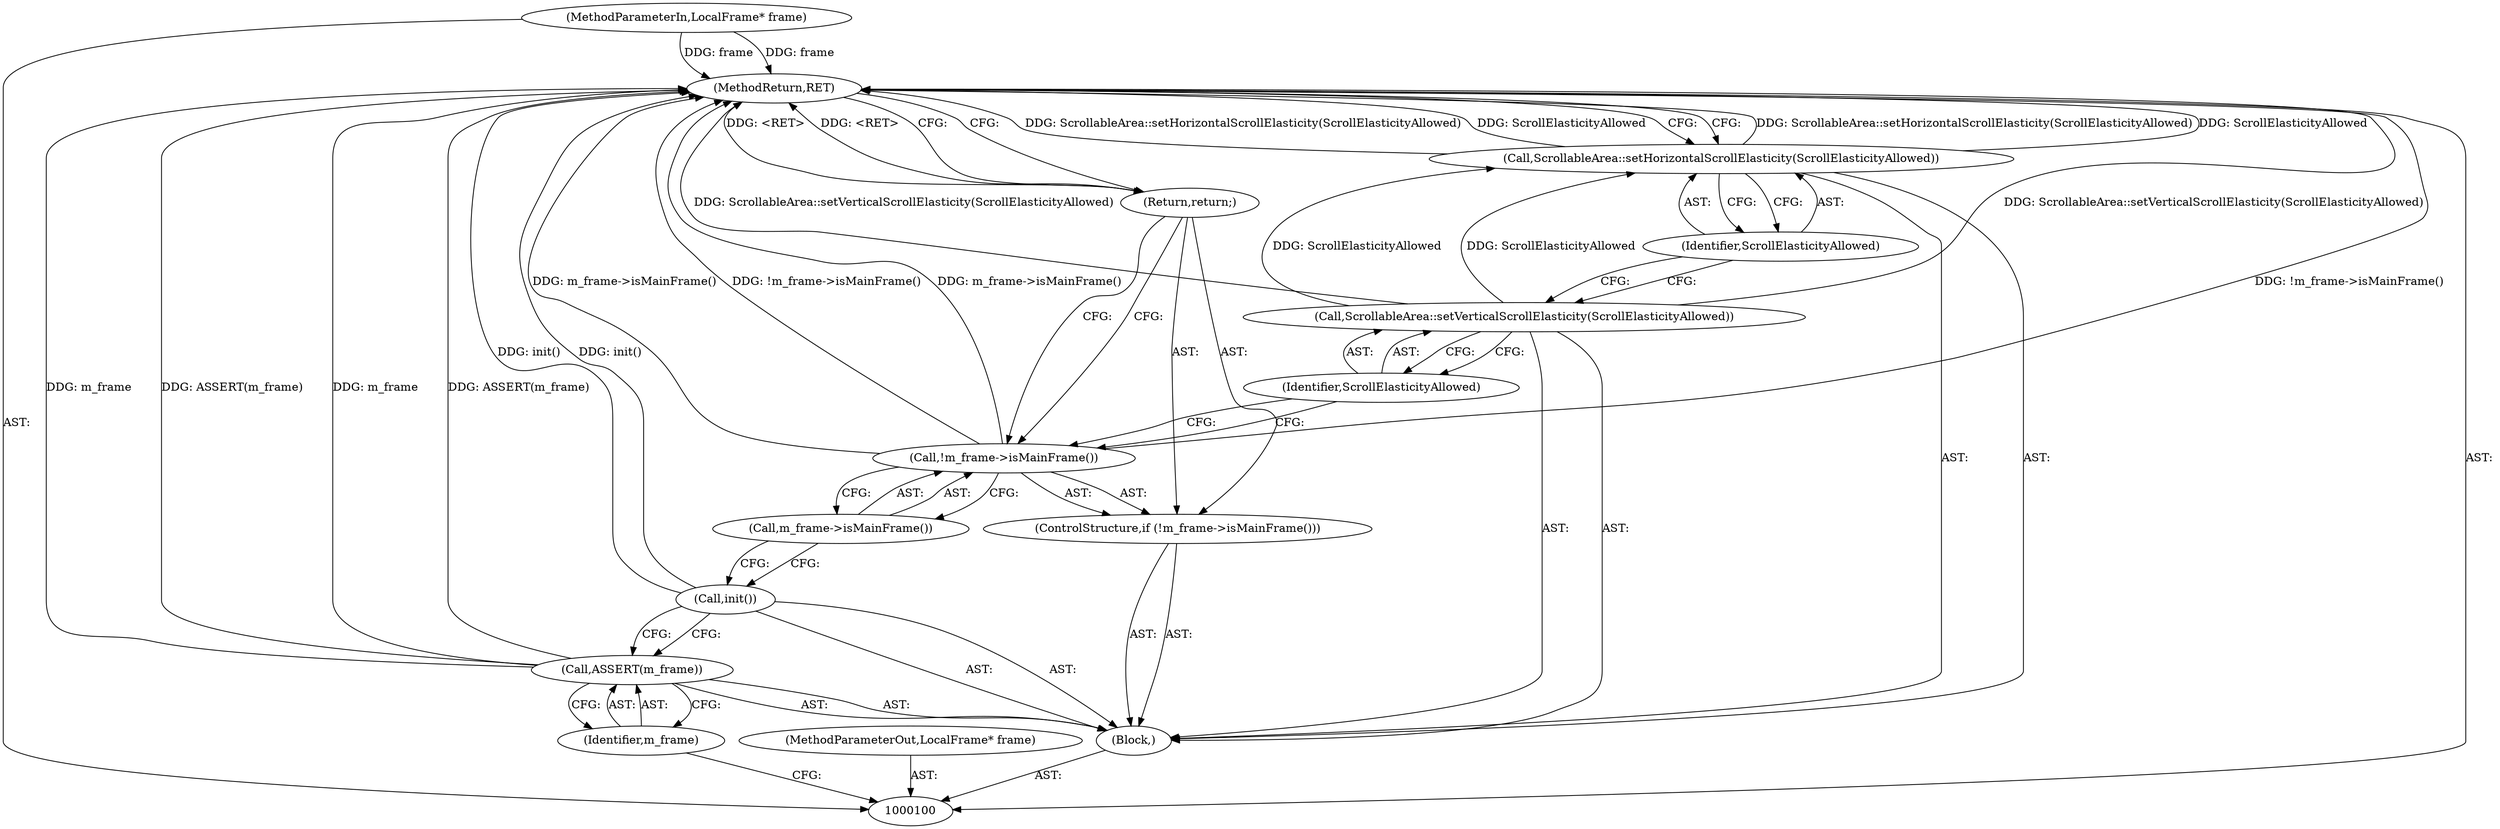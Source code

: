 digraph "0_Chrome_11a4cc4a6d6e665d9a118fada4b7c658d6f70d95" {
"1000114" [label="(MethodReturn,RET)"];
"1000101" [label="(MethodParameterIn,LocalFrame* frame)"];
"1000142" [label="(MethodParameterOut,LocalFrame* frame)"];
"1000102" [label="(Block,)"];
"1000104" [label="(Identifier,m_frame)"];
"1000103" [label="(Call,ASSERT(m_frame))"];
"1000105" [label="(Call,init())"];
"1000106" [label="(ControlStructure,if (!m_frame->isMainFrame()))"];
"1000107" [label="(Call,!m_frame->isMainFrame())"];
"1000108" [label="(Call,m_frame->isMainFrame())"];
"1000109" [label="(Return,return;)"];
"1000110" [label="(Call,ScrollableArea::setVerticalScrollElasticity(ScrollElasticityAllowed))"];
"1000111" [label="(Identifier,ScrollElasticityAllowed)"];
"1000112" [label="(Call,ScrollableArea::setHorizontalScrollElasticity(ScrollElasticityAllowed))"];
"1000113" [label="(Identifier,ScrollElasticityAllowed)"];
"1000114" -> "1000100"  [label="AST: "];
"1000114" -> "1000109"  [label="CFG: "];
"1000114" -> "1000112"  [label="CFG: "];
"1000107" -> "1000114"  [label="DDG: m_frame->isMainFrame()"];
"1000107" -> "1000114"  [label="DDG: !m_frame->isMainFrame()"];
"1000103" -> "1000114"  [label="DDG: m_frame"];
"1000103" -> "1000114"  [label="DDG: ASSERT(m_frame)"];
"1000105" -> "1000114"  [label="DDG: init()"];
"1000112" -> "1000114"  [label="DDG: ScrollableArea::setHorizontalScrollElasticity(ScrollElasticityAllowed)"];
"1000112" -> "1000114"  [label="DDG: ScrollElasticityAllowed"];
"1000101" -> "1000114"  [label="DDG: frame"];
"1000110" -> "1000114"  [label="DDG: ScrollableArea::setVerticalScrollElasticity(ScrollElasticityAllowed)"];
"1000109" -> "1000114"  [label="DDG: <RET>"];
"1000101" -> "1000100"  [label="AST: "];
"1000101" -> "1000114"  [label="DDG: frame"];
"1000142" -> "1000100"  [label="AST: "];
"1000102" -> "1000100"  [label="AST: "];
"1000103" -> "1000102"  [label="AST: "];
"1000105" -> "1000102"  [label="AST: "];
"1000106" -> "1000102"  [label="AST: "];
"1000110" -> "1000102"  [label="AST: "];
"1000112" -> "1000102"  [label="AST: "];
"1000104" -> "1000103"  [label="AST: "];
"1000104" -> "1000100"  [label="CFG: "];
"1000103" -> "1000104"  [label="CFG: "];
"1000103" -> "1000102"  [label="AST: "];
"1000103" -> "1000104"  [label="CFG: "];
"1000104" -> "1000103"  [label="AST: "];
"1000105" -> "1000103"  [label="CFG: "];
"1000103" -> "1000114"  [label="DDG: m_frame"];
"1000103" -> "1000114"  [label="DDG: ASSERT(m_frame)"];
"1000105" -> "1000102"  [label="AST: "];
"1000105" -> "1000103"  [label="CFG: "];
"1000108" -> "1000105"  [label="CFG: "];
"1000105" -> "1000114"  [label="DDG: init()"];
"1000106" -> "1000102"  [label="AST: "];
"1000107" -> "1000106"  [label="AST: "];
"1000109" -> "1000106"  [label="AST: "];
"1000107" -> "1000106"  [label="AST: "];
"1000107" -> "1000108"  [label="CFG: "];
"1000108" -> "1000107"  [label="AST: "];
"1000109" -> "1000107"  [label="CFG: "];
"1000111" -> "1000107"  [label="CFG: "];
"1000107" -> "1000114"  [label="DDG: m_frame->isMainFrame()"];
"1000107" -> "1000114"  [label="DDG: !m_frame->isMainFrame()"];
"1000108" -> "1000107"  [label="AST: "];
"1000108" -> "1000105"  [label="CFG: "];
"1000107" -> "1000108"  [label="CFG: "];
"1000109" -> "1000106"  [label="AST: "];
"1000109" -> "1000107"  [label="CFG: "];
"1000114" -> "1000109"  [label="CFG: "];
"1000109" -> "1000114"  [label="DDG: <RET>"];
"1000110" -> "1000102"  [label="AST: "];
"1000110" -> "1000111"  [label="CFG: "];
"1000111" -> "1000110"  [label="AST: "];
"1000113" -> "1000110"  [label="CFG: "];
"1000110" -> "1000114"  [label="DDG: ScrollableArea::setVerticalScrollElasticity(ScrollElasticityAllowed)"];
"1000110" -> "1000112"  [label="DDG: ScrollElasticityAllowed"];
"1000111" -> "1000110"  [label="AST: "];
"1000111" -> "1000107"  [label="CFG: "];
"1000110" -> "1000111"  [label="CFG: "];
"1000112" -> "1000102"  [label="AST: "];
"1000112" -> "1000113"  [label="CFG: "];
"1000113" -> "1000112"  [label="AST: "];
"1000114" -> "1000112"  [label="CFG: "];
"1000112" -> "1000114"  [label="DDG: ScrollableArea::setHorizontalScrollElasticity(ScrollElasticityAllowed)"];
"1000112" -> "1000114"  [label="DDG: ScrollElasticityAllowed"];
"1000110" -> "1000112"  [label="DDG: ScrollElasticityAllowed"];
"1000113" -> "1000112"  [label="AST: "];
"1000113" -> "1000110"  [label="CFG: "];
"1000112" -> "1000113"  [label="CFG: "];
}
